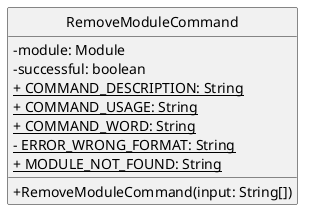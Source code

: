 @startuml
'https://plantuml.com/class-diagram
hide circle
skinparam classAttributeIconSize 0

class RemoveModuleCommand {
    - module: Module
    - successful: boolean
    <u>+ COMMAND_DESCRIPTION: String
    <u>+ COMMAND_USAGE: String
    <u>+ COMMAND_WORD: String
    <u>- ERROR_WRONG_FORMAT: String
    <u>+ MODULE_NOT_FOUND: String

    + RemoveModuleCommand(input: String[])
}

@enduml